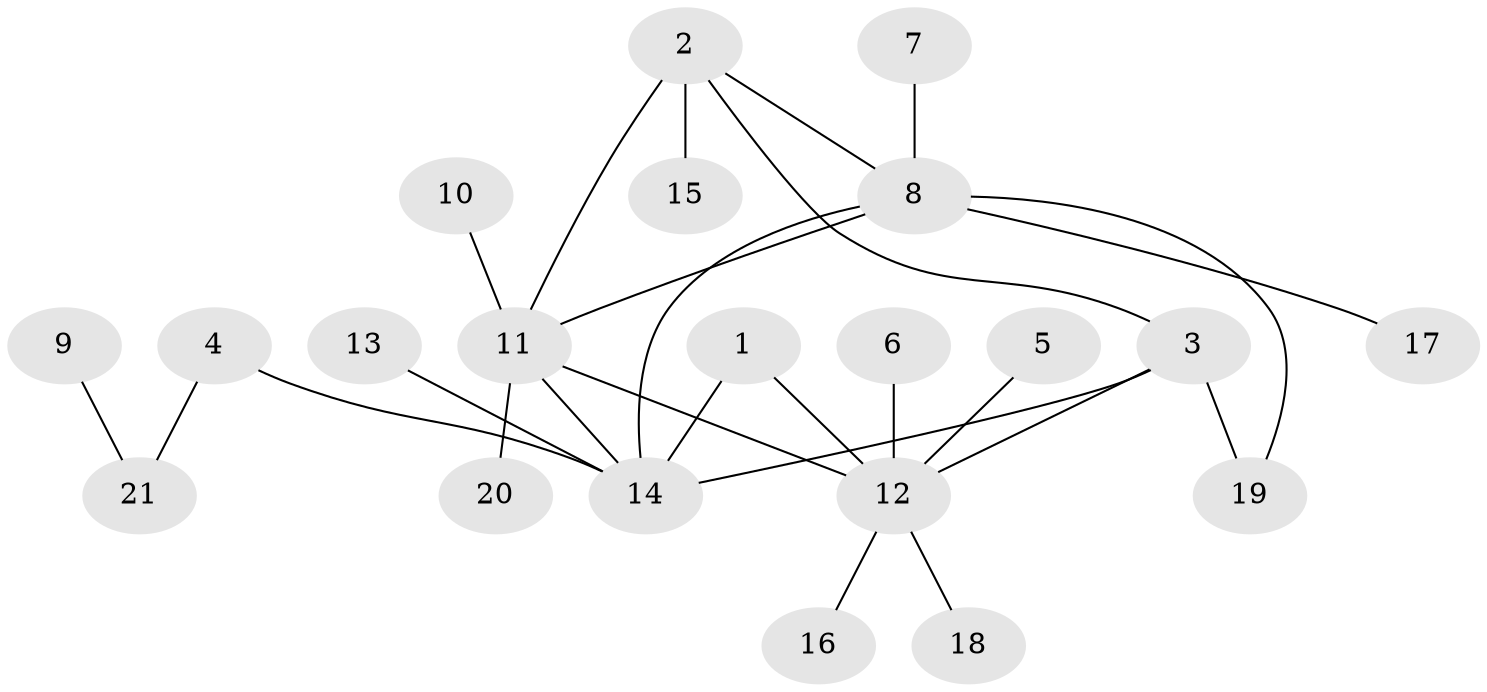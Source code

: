 // original degree distribution, {9: 0.04081632653061224, 2: 0.20408163265306123, 5: 0.061224489795918366, 4: 0.04081632653061224, 3: 0.12244897959183673, 8: 0.02040816326530612, 1: 0.5102040816326531}
// Generated by graph-tools (version 1.1) at 2025/37/03/04/25 23:37:37]
// undirected, 21 vertices, 26 edges
graph export_dot {
  node [color=gray90,style=filled];
  1;
  2;
  3;
  4;
  5;
  6;
  7;
  8;
  9;
  10;
  11;
  12;
  13;
  14;
  15;
  16;
  17;
  18;
  19;
  20;
  21;
  1 -- 12 [weight=1.0];
  1 -- 14 [weight=1.0];
  2 -- 3 [weight=1.0];
  2 -- 8 [weight=1.0];
  2 -- 11 [weight=2.0];
  2 -- 15 [weight=1.0];
  3 -- 12 [weight=1.0];
  3 -- 14 [weight=2.0];
  3 -- 19 [weight=1.0];
  4 -- 14 [weight=1.0];
  4 -- 21 [weight=1.0];
  5 -- 12 [weight=1.0];
  6 -- 12 [weight=1.0];
  7 -- 8 [weight=1.0];
  8 -- 11 [weight=1.0];
  8 -- 14 [weight=1.0];
  8 -- 17 [weight=1.0];
  8 -- 19 [weight=1.0];
  9 -- 21 [weight=1.0];
  10 -- 11 [weight=1.0];
  11 -- 12 [weight=1.0];
  11 -- 14 [weight=1.0];
  11 -- 20 [weight=1.0];
  12 -- 16 [weight=1.0];
  12 -- 18 [weight=1.0];
  13 -- 14 [weight=1.0];
}
